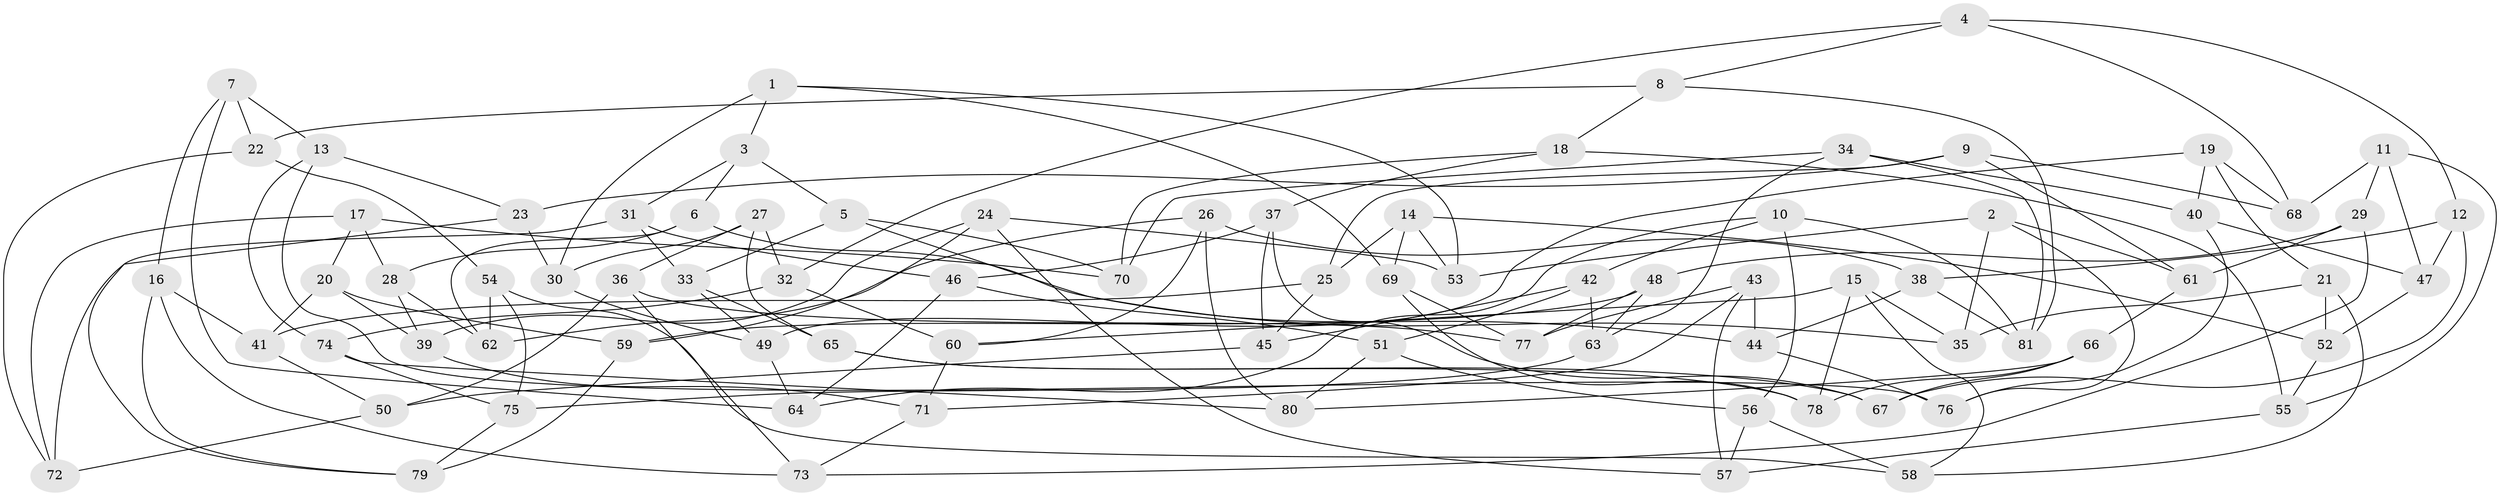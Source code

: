 // Generated by graph-tools (version 1.1) at 2025/11/02/27/25 16:11:50]
// undirected, 81 vertices, 162 edges
graph export_dot {
graph [start="1"]
  node [color=gray90,style=filled];
  1;
  2;
  3;
  4;
  5;
  6;
  7;
  8;
  9;
  10;
  11;
  12;
  13;
  14;
  15;
  16;
  17;
  18;
  19;
  20;
  21;
  22;
  23;
  24;
  25;
  26;
  27;
  28;
  29;
  30;
  31;
  32;
  33;
  34;
  35;
  36;
  37;
  38;
  39;
  40;
  41;
  42;
  43;
  44;
  45;
  46;
  47;
  48;
  49;
  50;
  51;
  52;
  53;
  54;
  55;
  56;
  57;
  58;
  59;
  60;
  61;
  62;
  63;
  64;
  65;
  66;
  67;
  68;
  69;
  70;
  71;
  72;
  73;
  74;
  75;
  76;
  77;
  78;
  79;
  80;
  81;
  1 -- 53;
  1 -- 69;
  1 -- 30;
  1 -- 3;
  2 -- 53;
  2 -- 35;
  2 -- 61;
  2 -- 76;
  3 -- 5;
  3 -- 31;
  3 -- 6;
  4 -- 68;
  4 -- 32;
  4 -- 12;
  4 -- 8;
  5 -- 44;
  5 -- 70;
  5 -- 33;
  6 -- 28;
  6 -- 62;
  6 -- 35;
  7 -- 13;
  7 -- 64;
  7 -- 16;
  7 -- 22;
  8 -- 22;
  8 -- 18;
  8 -- 81;
  9 -- 68;
  9 -- 61;
  9 -- 25;
  9 -- 23;
  10 -- 56;
  10 -- 64;
  10 -- 42;
  10 -- 81;
  11 -- 68;
  11 -- 29;
  11 -- 47;
  11 -- 55;
  12 -- 47;
  12 -- 38;
  12 -- 67;
  13 -- 23;
  13 -- 74;
  13 -- 76;
  14 -- 53;
  14 -- 25;
  14 -- 52;
  14 -- 69;
  15 -- 58;
  15 -- 35;
  15 -- 78;
  15 -- 60;
  16 -- 73;
  16 -- 41;
  16 -- 79;
  17 -- 72;
  17 -- 70;
  17 -- 28;
  17 -- 20;
  18 -- 70;
  18 -- 55;
  18 -- 37;
  19 -- 68;
  19 -- 40;
  19 -- 49;
  19 -- 21;
  20 -- 59;
  20 -- 41;
  20 -- 39;
  21 -- 35;
  21 -- 52;
  21 -- 58;
  22 -- 54;
  22 -- 72;
  23 -- 30;
  23 -- 79;
  24 -- 57;
  24 -- 39;
  24 -- 53;
  24 -- 59;
  25 -- 41;
  25 -- 45;
  26 -- 60;
  26 -- 62;
  26 -- 38;
  26 -- 80;
  27 -- 65;
  27 -- 30;
  27 -- 32;
  27 -- 36;
  28 -- 62;
  28 -- 39;
  29 -- 61;
  29 -- 48;
  29 -- 73;
  30 -- 49;
  31 -- 72;
  31 -- 46;
  31 -- 33;
  32 -- 60;
  32 -- 74;
  33 -- 49;
  33 -- 65;
  34 -- 81;
  34 -- 63;
  34 -- 70;
  34 -- 40;
  36 -- 50;
  36 -- 77;
  36 -- 73;
  37 -- 67;
  37 -- 46;
  37 -- 45;
  38 -- 81;
  38 -- 44;
  39 -- 71;
  40 -- 76;
  40 -- 47;
  41 -- 50;
  42 -- 51;
  42 -- 45;
  42 -- 63;
  43 -- 44;
  43 -- 57;
  43 -- 77;
  43 -- 71;
  44 -- 76;
  45 -- 50;
  46 -- 51;
  46 -- 64;
  47 -- 52;
  48 -- 63;
  48 -- 77;
  48 -- 59;
  49 -- 64;
  50 -- 72;
  51 -- 56;
  51 -- 80;
  52 -- 55;
  54 -- 75;
  54 -- 58;
  54 -- 62;
  55 -- 57;
  56 -- 58;
  56 -- 57;
  59 -- 79;
  60 -- 71;
  61 -- 66;
  63 -- 75;
  65 -- 78;
  65 -- 67;
  66 -- 80;
  66 -- 78;
  66 -- 67;
  69 -- 78;
  69 -- 77;
  71 -- 73;
  74 -- 75;
  74 -- 80;
  75 -- 79;
}

